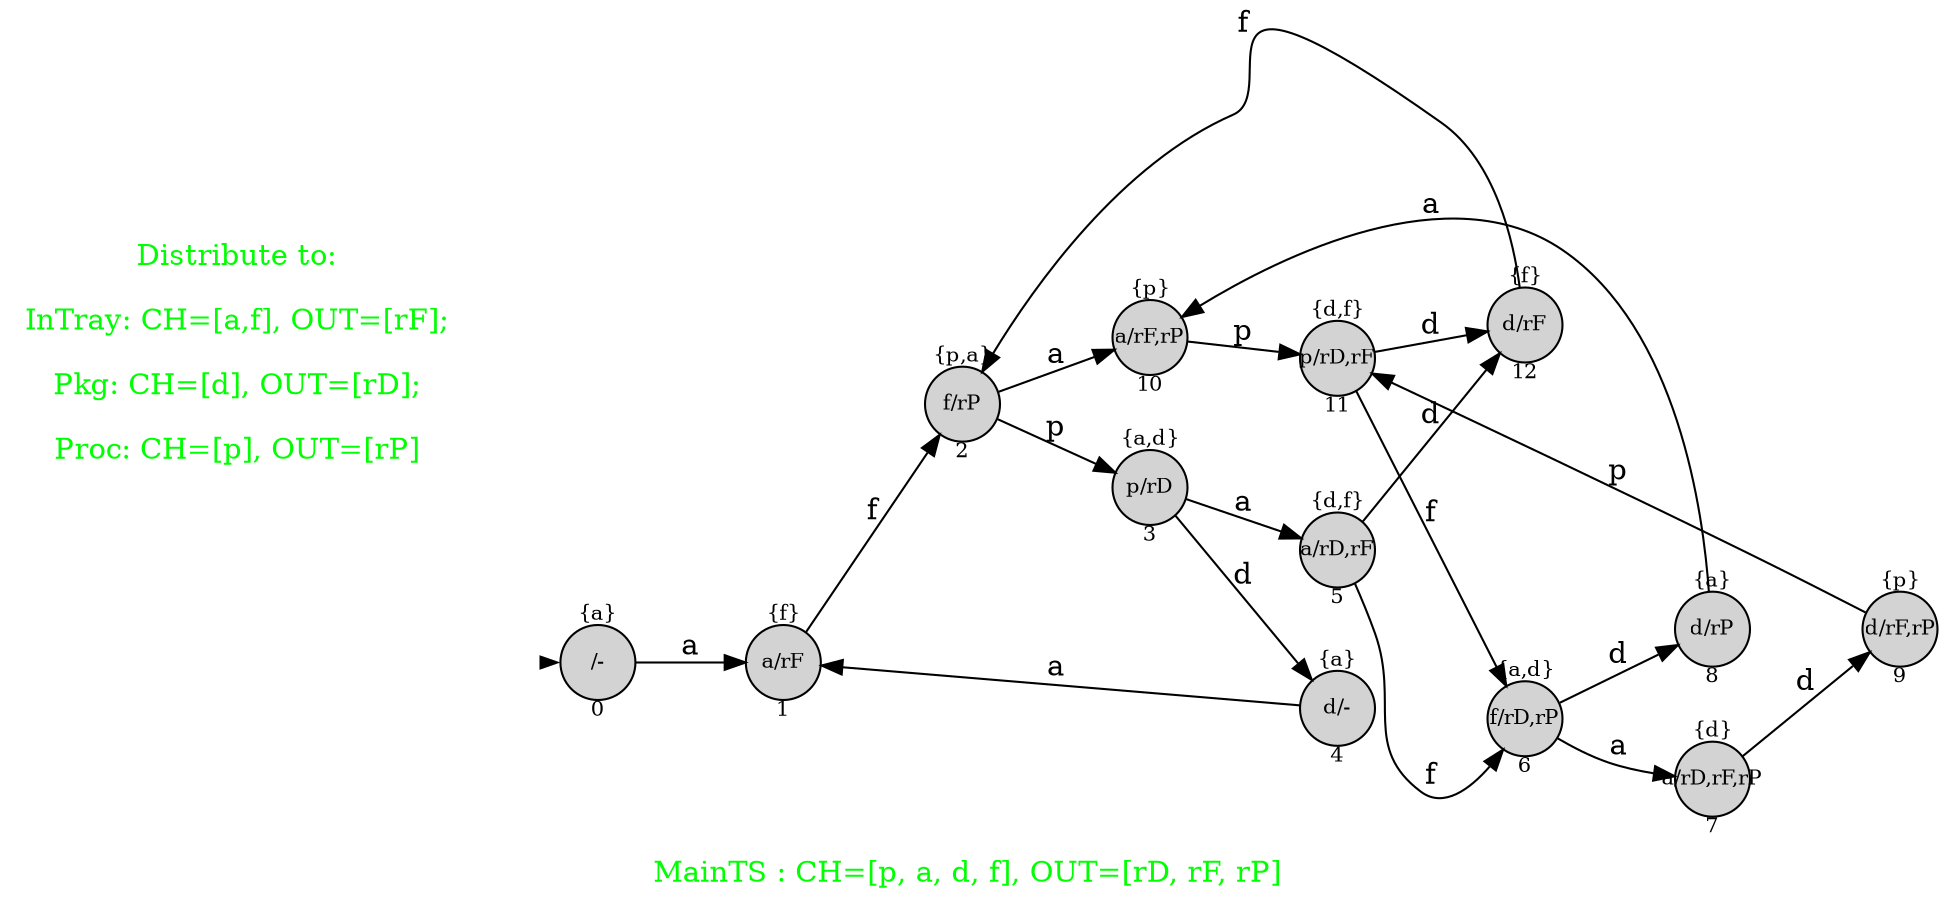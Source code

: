 digraph G {
graph [fontcolor="green",fontsize=14,rankdir=LR,ranksep=0.6,nodesep=0.5,label="
MainTS : CH=[p, a, d, f], OUT=[rD, rF, rP] "];

node[shape=circle, style=filled, fixedsize=true, fontsize=10];

init [shape=point,style=invis];
spec [fontcolor="green",fontsize=14,peripheries=0,shape=square,fixedsize=false,style="",label="Distribute to:

InTray: CH=[a,f], OUT=[rF];

Pkg: CH=[d], OUT=[rD];

Proc: CH=[p], OUT=[rP]"];
	7[label="{d}

a/rD,rF,rP

7"];

	10[label="{p}

a/rF,rP

10"];

	8[label="{a}

d/rP

8"];

	0[label="{a}

/-

0"];

	1[label="{f}

a/rF

1"];

	3[label="{a,d}

p/rD

3"];

	12[label="{f}

d/rF

12"];

	11[label="{d,f}

p/rD,rF

11"];

	2[label="{p,a}

f/rP

2"];

	9[label="{p}

d/rF,rP

9"];

	5[label="{d,f}

a/rD,rF

5"];

	4[label="{a}

d/-

4"];

	6[label="{a,d}

f/rD,rP

6"];

	 init -> 0[penwidth=0,tooltip="initial state"];

	10 -> 11[label="p"];

	11 -> 6[label="f"];

	0 -> 1[label="a"];

	4 -> 1[label="a"];

	8 -> 10[label="a"];

	11 -> 12[label="d"];

	6 -> 7[label="a"];

	6 -> 8[label="d"];

	9 -> 11[label="p"];

	5 -> 12[label="d"];

	5 -> 6[label="f"];

	2 -> 3[label="p"];

	1 -> 2[label="f"];

	12 -> 2[label="f"];

	3 -> 4[label="d"];

	7 -> 9[label="d"];

	2 -> 10[label="a"];

	3 -> 5[label="a"];


}

